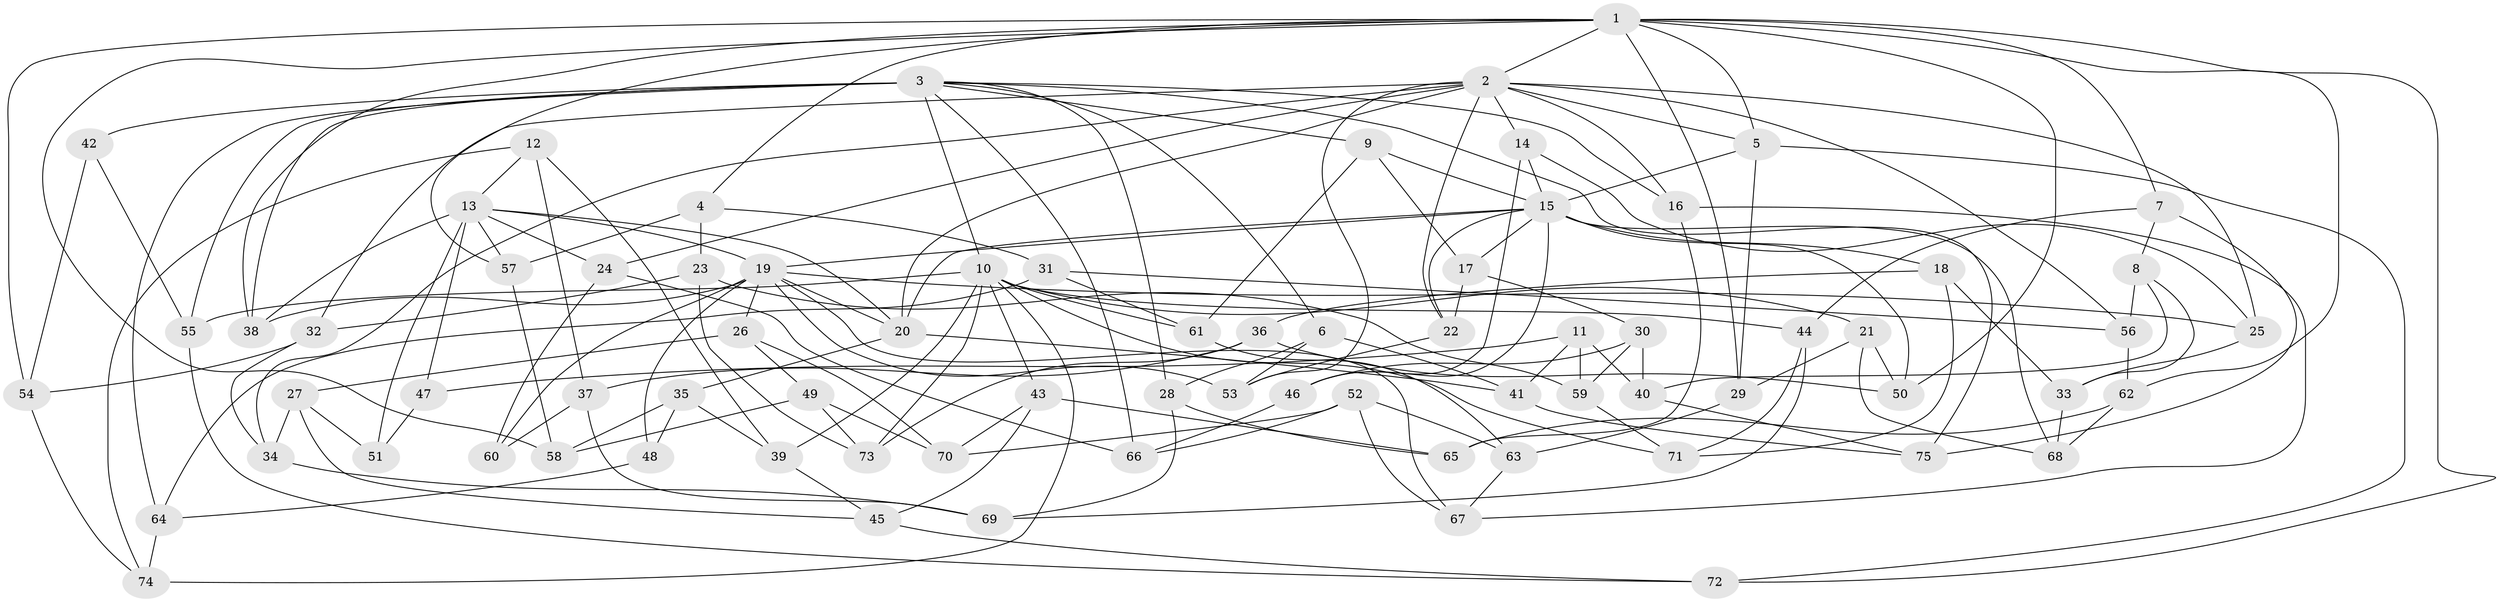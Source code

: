 // original degree distribution, {4: 1.0}
// Generated by graph-tools (version 1.1) at 2025/53/03/04/25 22:53:49]
// undirected, 75 vertices, 172 edges
graph export_dot {
  node [color=gray90,style=filled];
  1;
  2;
  3;
  4;
  5;
  6;
  7;
  8;
  9;
  10;
  11;
  12;
  13;
  14;
  15;
  16;
  17;
  18;
  19;
  20;
  21;
  22;
  23;
  24;
  25;
  26;
  27;
  28;
  29;
  30;
  31;
  32;
  33;
  34;
  35;
  36;
  37;
  38;
  39;
  40;
  41;
  42;
  43;
  44;
  45;
  46;
  47;
  48;
  49;
  50;
  51;
  52;
  53;
  54;
  55;
  56;
  57;
  58;
  59;
  60;
  61;
  62;
  63;
  64;
  65;
  66;
  67;
  68;
  69;
  70;
  71;
  72;
  73;
  74;
  75;
  1 -- 2 [weight=1.0];
  1 -- 4 [weight=1.0];
  1 -- 5 [weight=1.0];
  1 -- 7 [weight=1.0];
  1 -- 29 [weight=1.0];
  1 -- 38 [weight=1.0];
  1 -- 50 [weight=1.0];
  1 -- 54 [weight=1.0];
  1 -- 57 [weight=1.0];
  1 -- 58 [weight=1.0];
  1 -- 62 [weight=1.0];
  1 -- 72 [weight=1.0];
  2 -- 5 [weight=1.0];
  2 -- 14 [weight=1.0];
  2 -- 16 [weight=1.0];
  2 -- 20 [weight=1.0];
  2 -- 22 [weight=1.0];
  2 -- 24 [weight=1.0];
  2 -- 25 [weight=1.0];
  2 -- 32 [weight=1.0];
  2 -- 34 [weight=1.0];
  2 -- 53 [weight=1.0];
  2 -- 56 [weight=1.0];
  3 -- 6 [weight=1.0];
  3 -- 9 [weight=1.0];
  3 -- 10 [weight=1.0];
  3 -- 16 [weight=1.0];
  3 -- 28 [weight=1.0];
  3 -- 38 [weight=1.0];
  3 -- 42 [weight=2.0];
  3 -- 55 [weight=1.0];
  3 -- 64 [weight=1.0];
  3 -- 66 [weight=1.0];
  3 -- 75 [weight=1.0];
  4 -- 23 [weight=1.0];
  4 -- 31 [weight=1.0];
  4 -- 57 [weight=1.0];
  5 -- 15 [weight=2.0];
  5 -- 29 [weight=1.0];
  5 -- 72 [weight=1.0];
  6 -- 28 [weight=1.0];
  6 -- 41 [weight=1.0];
  6 -- 53 [weight=1.0];
  7 -- 8 [weight=1.0];
  7 -- 44 [weight=1.0];
  7 -- 75 [weight=1.0];
  8 -- 33 [weight=1.0];
  8 -- 40 [weight=1.0];
  8 -- 56 [weight=1.0];
  9 -- 15 [weight=1.0];
  9 -- 17 [weight=1.0];
  9 -- 61 [weight=1.0];
  10 -- 21 [weight=1.0];
  10 -- 39 [weight=1.0];
  10 -- 43 [weight=1.0];
  10 -- 44 [weight=1.0];
  10 -- 55 [weight=1.0];
  10 -- 61 [weight=1.0];
  10 -- 71 [weight=1.0];
  10 -- 73 [weight=1.0];
  10 -- 74 [weight=1.0];
  11 -- 40 [weight=1.0];
  11 -- 41 [weight=1.0];
  11 -- 47 [weight=1.0];
  11 -- 59 [weight=1.0];
  12 -- 13 [weight=1.0];
  12 -- 37 [weight=1.0];
  12 -- 39 [weight=1.0];
  12 -- 74 [weight=1.0];
  13 -- 19 [weight=1.0];
  13 -- 20 [weight=1.0];
  13 -- 24 [weight=1.0];
  13 -- 38 [weight=1.0];
  13 -- 47 [weight=2.0];
  13 -- 51 [weight=2.0];
  13 -- 57 [weight=1.0];
  14 -- 15 [weight=1.0];
  14 -- 25 [weight=1.0];
  14 -- 46 [weight=1.0];
  15 -- 17 [weight=1.0];
  15 -- 18 [weight=1.0];
  15 -- 19 [weight=1.0];
  15 -- 20 [weight=1.0];
  15 -- 22 [weight=1.0];
  15 -- 46 [weight=1.0];
  15 -- 50 [weight=1.0];
  15 -- 68 [weight=1.0];
  16 -- 65 [weight=1.0];
  16 -- 67 [weight=1.0];
  17 -- 22 [weight=1.0];
  17 -- 30 [weight=1.0];
  18 -- 33 [weight=1.0];
  18 -- 36 [weight=1.0];
  18 -- 71 [weight=1.0];
  19 -- 20 [weight=1.0];
  19 -- 25 [weight=1.0];
  19 -- 26 [weight=1.0];
  19 -- 38 [weight=1.0];
  19 -- 48 [weight=2.0];
  19 -- 53 [weight=1.0];
  19 -- 60 [weight=2.0];
  19 -- 67 [weight=1.0];
  20 -- 35 [weight=1.0];
  20 -- 41 [weight=1.0];
  21 -- 29 [weight=1.0];
  21 -- 50 [weight=1.0];
  21 -- 68 [weight=1.0];
  22 -- 53 [weight=1.0];
  23 -- 32 [weight=1.0];
  23 -- 59 [weight=1.0];
  23 -- 73 [weight=1.0];
  24 -- 60 [weight=1.0];
  24 -- 66 [weight=1.0];
  25 -- 33 [weight=1.0];
  26 -- 27 [weight=1.0];
  26 -- 49 [weight=1.0];
  26 -- 70 [weight=1.0];
  27 -- 34 [weight=1.0];
  27 -- 45 [weight=1.0];
  27 -- 51 [weight=1.0];
  28 -- 65 [weight=1.0];
  28 -- 69 [weight=1.0];
  29 -- 63 [weight=1.0];
  30 -- 40 [weight=1.0];
  30 -- 46 [weight=1.0];
  30 -- 59 [weight=1.0];
  31 -- 56 [weight=1.0];
  31 -- 61 [weight=1.0];
  31 -- 64 [weight=1.0];
  32 -- 34 [weight=1.0];
  32 -- 54 [weight=1.0];
  33 -- 68 [weight=1.0];
  34 -- 69 [weight=1.0];
  35 -- 39 [weight=1.0];
  35 -- 48 [weight=1.0];
  35 -- 58 [weight=1.0];
  36 -- 37 [weight=1.0];
  36 -- 50 [weight=1.0];
  36 -- 73 [weight=1.0];
  37 -- 60 [weight=1.0];
  37 -- 69 [weight=1.0];
  39 -- 45 [weight=1.0];
  40 -- 75 [weight=1.0];
  41 -- 75 [weight=1.0];
  42 -- 54 [weight=1.0];
  42 -- 55 [weight=1.0];
  43 -- 45 [weight=1.0];
  43 -- 65 [weight=1.0];
  43 -- 70 [weight=1.0];
  44 -- 69 [weight=1.0];
  44 -- 71 [weight=1.0];
  45 -- 72 [weight=1.0];
  46 -- 66 [weight=1.0];
  47 -- 51 [weight=1.0];
  48 -- 64 [weight=1.0];
  49 -- 58 [weight=1.0];
  49 -- 70 [weight=1.0];
  49 -- 73 [weight=1.0];
  52 -- 63 [weight=1.0];
  52 -- 66 [weight=1.0];
  52 -- 67 [weight=1.0];
  52 -- 70 [weight=1.0];
  54 -- 74 [weight=1.0];
  55 -- 72 [weight=1.0];
  56 -- 62 [weight=1.0];
  57 -- 58 [weight=1.0];
  59 -- 71 [weight=1.0];
  61 -- 63 [weight=1.0];
  62 -- 65 [weight=1.0];
  62 -- 68 [weight=1.0];
  63 -- 67 [weight=1.0];
  64 -- 74 [weight=1.0];
}
